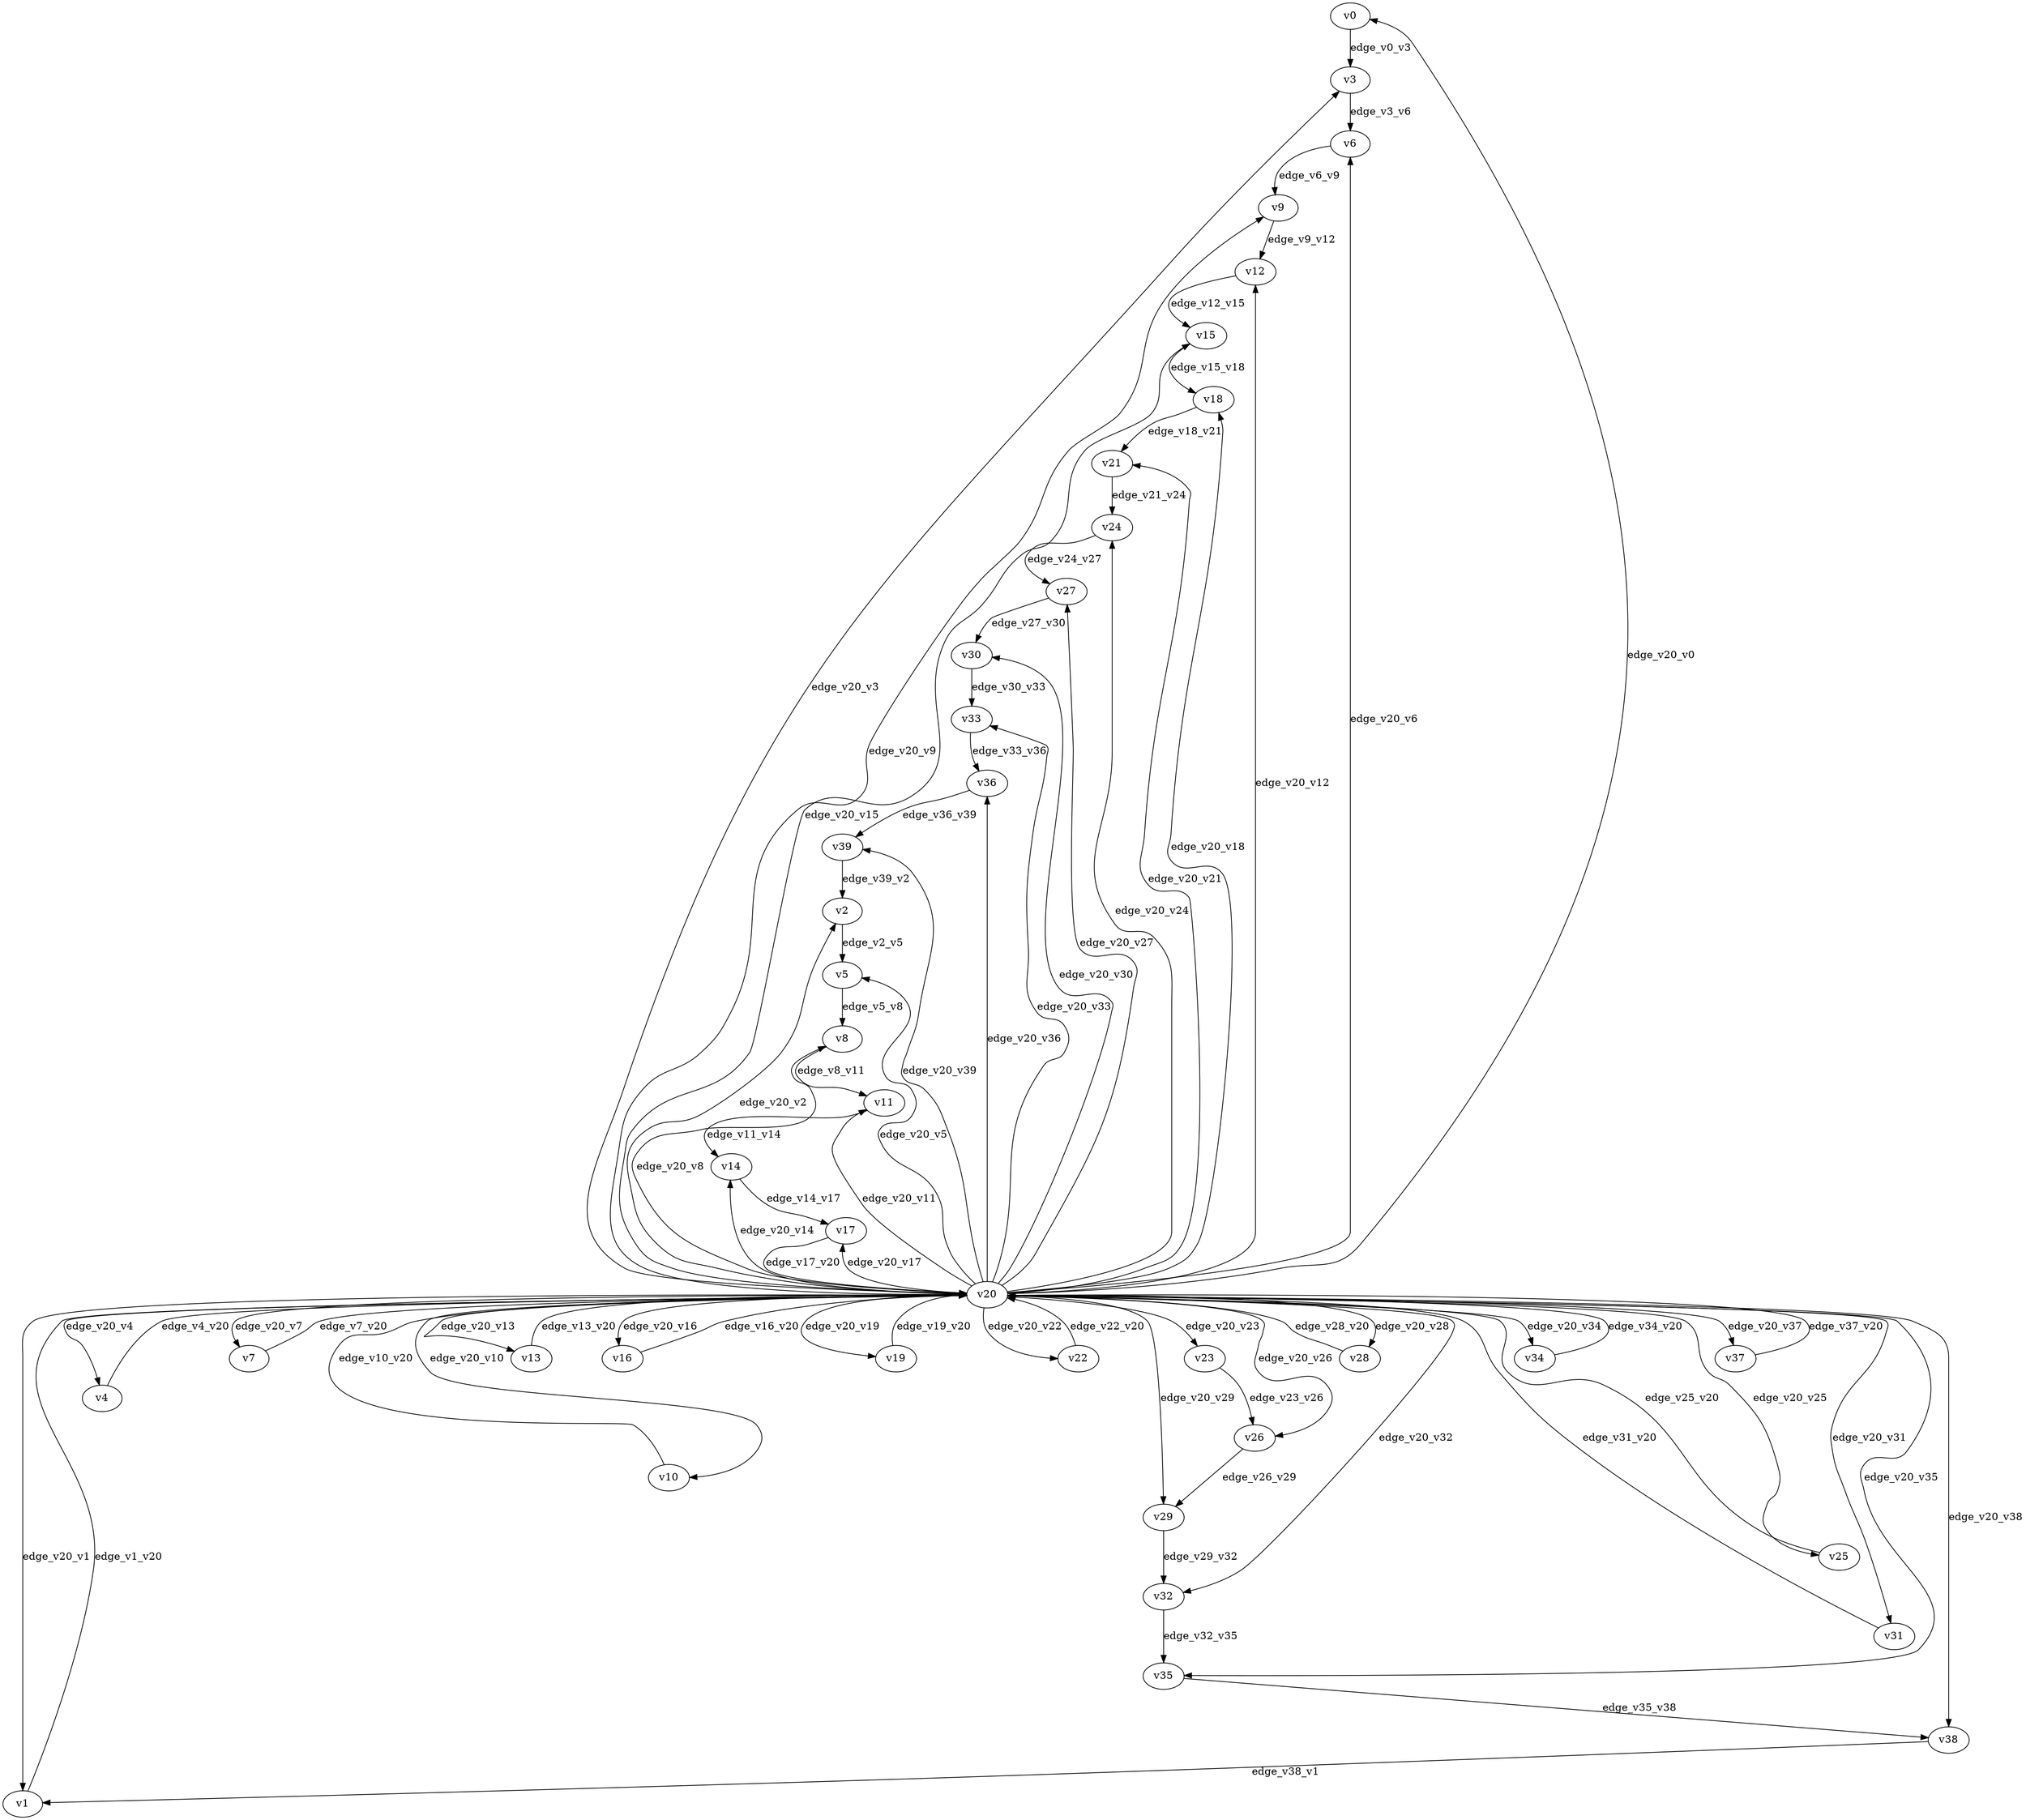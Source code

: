digraph test048 {
    // Discounted game test case
    // Vertex properties: name [player=X]
    // Edge properties: [weight=Y, discount=Z]

    v0 [name="v0", player=0];
    v1 [name="v1", player=1];
    v2 [name="v2", player=0];
    v3 [name="v3", player=1];
    v4 [name="v4", player=0];
    v5 [name="v5", player=1];
    v6 [name="v6", player=0];
    v7 [name="v7", player=1];
    v8 [name="v8", player=0];
    v9 [name="v9", player=1];
    v10 [name="v10", player=0];
    v11 [name="v11", player=1];
    v12 [name="v12", player=0];
    v13 [name="v13", player=1];
    v14 [name="v14", player=0];
    v15 [name="v15", player=1];
    v16 [name="v16", player=0];
    v17 [name="v17", player=1];
    v18 [name="v18", player=0];
    v19 [name="v19", player=1];
    v20 [name="v20", player=0];
    v21 [name="v21", player=1];
    v22 [name="v22", player=0];
    v23 [name="v23", player=1];
    v24 [name="v24", player=0];
    v25 [name="v25", player=1];
    v26 [name="v26", player=0];
    v27 [name="v27", player=1];
    v28 [name="v28", player=0];
    v29 [name="v29", player=1];
    v30 [name="v30", player=0];
    v31 [name="v31", player=1];
    v32 [name="v32", player=0];
    v33 [name="v33", player=1];
    v34 [name="v34", player=0];
    v35 [name="v35", player=1];
    v36 [name="v36", player=0];
    v37 [name="v37", player=1];
    v38 [name="v38", player=0];
    v39 [name="v39", player=1];

    v20 -> v0 [label="edge_v20_v0", weight=-1.77, discount=0.569];
    v20 -> v1 [label="edge_v20_v1", weight=2.17, discount=0.569];
    v1 -> v20 [label="edge_v1_v20", weight=-0.77, discount=0.569];
    v20 -> v2 [label="edge_v20_v2", weight=-0.40, discount=0.569];
    v20 -> v3 [label="edge_v20_v3", weight=-3.51, discount=0.569];
    v20 -> v4 [label="edge_v20_v4", weight=-3.74, discount=0.569];
    v4 -> v20 [label="edge_v4_v20", weight=-1.58, discount=0.569];
    v20 -> v5 [label="edge_v20_v5", weight=-3.13, discount=0.569];
    v20 -> v6 [label="edge_v20_v6", weight=8.62, discount=0.569];
    v20 -> v7 [label="edge_v20_v7", weight=5.50, discount=0.569];
    v7 -> v20 [label="edge_v7_v20", weight=5.57, discount=0.569];
    v20 -> v8 [label="edge_v20_v8", weight=-3.48, discount=0.569];
    v20 -> v9 [label="edge_v20_v9", weight=-4.20, discount=0.569];
    v20 -> v10 [label="edge_v20_v10", weight=-5.82, discount=0.569];
    v10 -> v20 [label="edge_v10_v20", weight=-6.84, discount=0.569];
    v20 -> v11 [label="edge_v20_v11", weight=-4.34, discount=0.569];
    v20 -> v12 [label="edge_v20_v12", weight=3.58, discount=0.569];
    v20 -> v13 [label="edge_v20_v13", weight=5.74, discount=0.569];
    v13 -> v20 [label="edge_v13_v20", weight=6.77, discount=0.569];
    v20 -> v14 [label="edge_v20_v14", weight=7.15, discount=0.569];
    v20 -> v15 [label="edge_v20_v15", weight=-4.22, discount=0.569];
    v20 -> v16 [label="edge_v20_v16", weight=4.66, discount=0.569];
    v16 -> v20 [label="edge_v16_v20", weight=2.12, discount=0.569];
    v20 -> v17 [label="edge_v20_v17", weight=0.35, discount=0.569];
    v20 -> v18 [label="edge_v20_v18", weight=0.36, discount=0.569];
    v20 -> v19 [label="edge_v20_v19", weight=1.39, discount=0.569];
    v19 -> v20 [label="edge_v19_v20", weight=2.11, discount=0.569];
    v20 -> v21 [label="edge_v20_v21", weight=-4.28, discount=0.569];
    v20 -> v22 [label="edge_v20_v22", weight=4.91, discount=0.569];
    v22 -> v20 [label="edge_v22_v20", weight=5.84, discount=0.569];
    v20 -> v23 [label="edge_v20_v23", weight=7.13, discount=0.569];
    v20 -> v24 [label="edge_v20_v24", weight=1.06, discount=0.569];
    v20 -> v25 [label="edge_v20_v25", weight=-1.83, discount=0.569];
    v25 -> v20 [label="edge_v25_v20", weight=-0.32, discount=0.569];
    v20 -> v26 [label="edge_v20_v26", weight=-3.85, discount=0.569];
    v20 -> v27 [label="edge_v20_v27", weight=-3.09, discount=0.569];
    v20 -> v28 [label="edge_v20_v28", weight=1.45, discount=0.569];
    v28 -> v20 [label="edge_v28_v20", weight=3.82, discount=0.569];
    v20 -> v29 [label="edge_v20_v29", weight=8.59, discount=0.569];
    v20 -> v30 [label="edge_v20_v30", weight=0.64, discount=0.569];
    v20 -> v31 [label="edge_v20_v31", weight=-2.84, discount=0.569];
    v31 -> v20 [label="edge_v31_v20", weight=-4.39, discount=0.569];
    v20 -> v32 [label="edge_v20_v32", weight=-1.83, discount=0.569];
    v20 -> v33 [label="edge_v20_v33", weight=-0.22, discount=0.569];
    v20 -> v34 [label="edge_v20_v34", weight=2.82, discount=0.569];
    v34 -> v20 [label="edge_v34_v20", weight=1.61, discount=0.569];
    v20 -> v35 [label="edge_v20_v35", weight=-4.84, discount=0.569];
    v20 -> v36 [label="edge_v20_v36", weight=7.45, discount=0.569];
    v20 -> v37 [label="edge_v20_v37", weight=2.56, discount=0.569];
    v37 -> v20 [label="edge_v37_v20", weight=1.07, discount=0.569];
    v20 -> v38 [label="edge_v20_v38", weight=4.53, discount=0.569];
    v20 -> v39 [label="edge_v20_v39", weight=-0.18, discount=0.569];
    v0 -> v3 [label="edge_v0_v3", weight=1.59, discount=0.569];
    v2 -> v5 [label="edge_v2_v5", weight=3.05, discount=0.569];
    v3 -> v6 [label="edge_v3_v6", weight=3.64, discount=0.569];
    v5 -> v8 [label="edge_v5_v8", weight=5.78, discount=0.569];
    v6 -> v9 [label="edge_v6_v9", weight=3.05, discount=0.569];
    v8 -> v11 [label="edge_v8_v11", weight=-0.67, discount=0.569];
    v9 -> v12 [label="edge_v9_v12", weight=2.55, discount=0.569];
    v11 -> v14 [label="edge_v11_v14", weight=-1.81, discount=0.569];
    v12 -> v15 [label="edge_v12_v15", weight=-1.26, discount=0.569];
    v14 -> v17 [label="edge_v14_v17", weight=-0.19, discount=0.569];
    v15 -> v18 [label="edge_v15_v18", weight=-2.52, discount=0.569];
    v17 -> v20 [label="edge_v17_v20", weight=-1.00, discount=0.569];
    v18 -> v21 [label="edge_v18_v21", weight=-2.32, discount=0.569];
    v21 -> v24 [label="edge_v21_v24", weight=6.92, discount=0.569];
    v23 -> v26 [label="edge_v23_v26", weight=4.51, discount=0.569];
    v24 -> v27 [label="edge_v24_v27", weight=-1.40, discount=0.569];
    v26 -> v29 [label="edge_v26_v29", weight=-2.86, discount=0.569];
    v27 -> v30 [label="edge_v27_v30", weight=-0.43, discount=0.569];
    v29 -> v32 [label="edge_v29_v32", weight=4.33, discount=0.569];
    v30 -> v33 [label="edge_v30_v33", weight=3.04, discount=0.569];
    v32 -> v35 [label="edge_v32_v35", weight=3.10, discount=0.569];
    v33 -> v36 [label="edge_v33_v36", weight=1.15, discount=0.569];
    v35 -> v38 [label="edge_v35_v38", weight=-1.58, discount=0.569];
    v36 -> v39 [label="edge_v36_v39", weight=0.31, discount=0.569];
    v38 -> v1 [label="edge_v38_v1", weight=0.60, discount=0.569];
    v39 -> v2 [label="edge_v39_v2", weight=1.96, discount=0.569];
}

